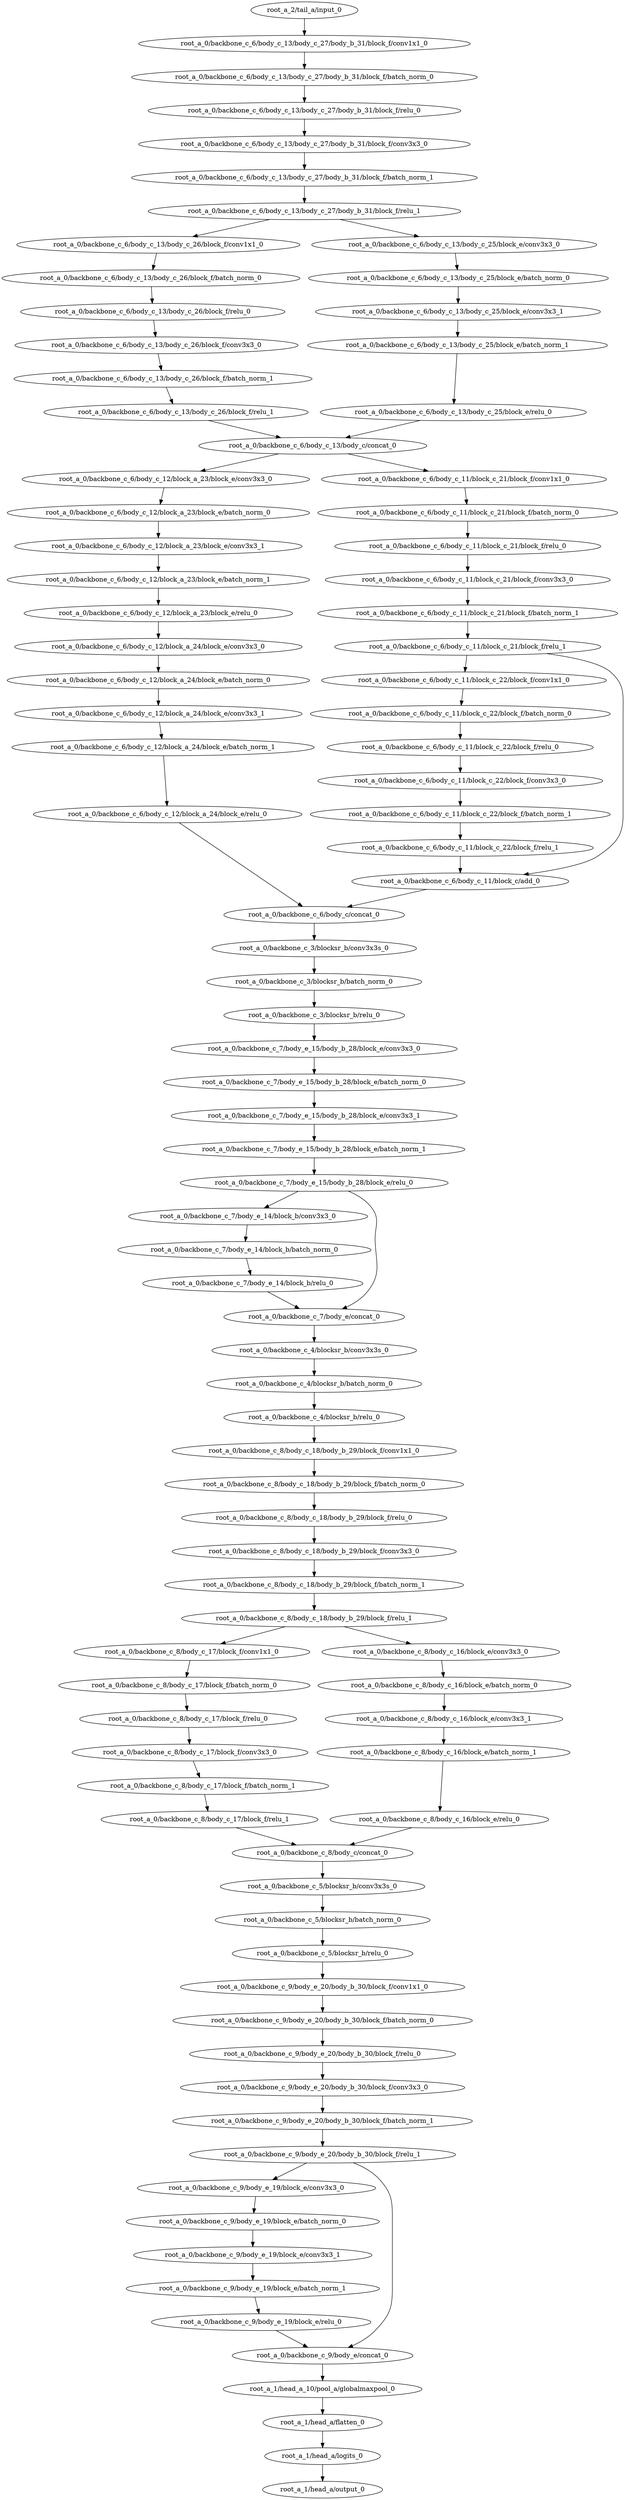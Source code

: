 digraph root_a {
	"root_a_2/tail_a/input_0"
	"root_a_0/backbone_c_6/body_c_13/body_c_27/body_b_31/block_f/conv1x1_0"
	"root_a_0/backbone_c_6/body_c_13/body_c_27/body_b_31/block_f/batch_norm_0"
	"root_a_0/backbone_c_6/body_c_13/body_c_27/body_b_31/block_f/relu_0"
	"root_a_0/backbone_c_6/body_c_13/body_c_27/body_b_31/block_f/conv3x3_0"
	"root_a_0/backbone_c_6/body_c_13/body_c_27/body_b_31/block_f/batch_norm_1"
	"root_a_0/backbone_c_6/body_c_13/body_c_27/body_b_31/block_f/relu_1"
	"root_a_0/backbone_c_6/body_c_13/body_c_26/block_f/conv1x1_0"
	"root_a_0/backbone_c_6/body_c_13/body_c_26/block_f/batch_norm_0"
	"root_a_0/backbone_c_6/body_c_13/body_c_26/block_f/relu_0"
	"root_a_0/backbone_c_6/body_c_13/body_c_26/block_f/conv3x3_0"
	"root_a_0/backbone_c_6/body_c_13/body_c_26/block_f/batch_norm_1"
	"root_a_0/backbone_c_6/body_c_13/body_c_26/block_f/relu_1"
	"root_a_0/backbone_c_6/body_c_13/body_c_25/block_e/conv3x3_0"
	"root_a_0/backbone_c_6/body_c_13/body_c_25/block_e/batch_norm_0"
	"root_a_0/backbone_c_6/body_c_13/body_c_25/block_e/conv3x3_1"
	"root_a_0/backbone_c_6/body_c_13/body_c_25/block_e/batch_norm_1"
	"root_a_0/backbone_c_6/body_c_13/body_c_25/block_e/relu_0"
	"root_a_0/backbone_c_6/body_c_13/body_c/concat_0"
	"root_a_0/backbone_c_6/body_c_12/block_a_23/block_e/conv3x3_0"
	"root_a_0/backbone_c_6/body_c_12/block_a_23/block_e/batch_norm_0"
	"root_a_0/backbone_c_6/body_c_12/block_a_23/block_e/conv3x3_1"
	"root_a_0/backbone_c_6/body_c_12/block_a_23/block_e/batch_norm_1"
	"root_a_0/backbone_c_6/body_c_12/block_a_23/block_e/relu_0"
	"root_a_0/backbone_c_6/body_c_12/block_a_24/block_e/conv3x3_0"
	"root_a_0/backbone_c_6/body_c_12/block_a_24/block_e/batch_norm_0"
	"root_a_0/backbone_c_6/body_c_12/block_a_24/block_e/conv3x3_1"
	"root_a_0/backbone_c_6/body_c_12/block_a_24/block_e/batch_norm_1"
	"root_a_0/backbone_c_6/body_c_12/block_a_24/block_e/relu_0"
	"root_a_0/backbone_c_6/body_c_11/block_c_21/block_f/conv1x1_0"
	"root_a_0/backbone_c_6/body_c_11/block_c_21/block_f/batch_norm_0"
	"root_a_0/backbone_c_6/body_c_11/block_c_21/block_f/relu_0"
	"root_a_0/backbone_c_6/body_c_11/block_c_21/block_f/conv3x3_0"
	"root_a_0/backbone_c_6/body_c_11/block_c_21/block_f/batch_norm_1"
	"root_a_0/backbone_c_6/body_c_11/block_c_21/block_f/relu_1"
	"root_a_0/backbone_c_6/body_c_11/block_c_22/block_f/conv1x1_0"
	"root_a_0/backbone_c_6/body_c_11/block_c_22/block_f/batch_norm_0"
	"root_a_0/backbone_c_6/body_c_11/block_c_22/block_f/relu_0"
	"root_a_0/backbone_c_6/body_c_11/block_c_22/block_f/conv3x3_0"
	"root_a_0/backbone_c_6/body_c_11/block_c_22/block_f/batch_norm_1"
	"root_a_0/backbone_c_6/body_c_11/block_c_22/block_f/relu_1"
	"root_a_0/backbone_c_6/body_c_11/block_c/add_0"
	"root_a_0/backbone_c_6/body_c/concat_0"
	"root_a_0/backbone_c_3/blocksr_b/conv3x3s_0"
	"root_a_0/backbone_c_3/blocksr_b/batch_norm_0"
	"root_a_0/backbone_c_3/blocksr_b/relu_0"
	"root_a_0/backbone_c_7/body_e_15/body_b_28/block_e/conv3x3_0"
	"root_a_0/backbone_c_7/body_e_15/body_b_28/block_e/batch_norm_0"
	"root_a_0/backbone_c_7/body_e_15/body_b_28/block_e/conv3x3_1"
	"root_a_0/backbone_c_7/body_e_15/body_b_28/block_e/batch_norm_1"
	"root_a_0/backbone_c_7/body_e_15/body_b_28/block_e/relu_0"
	"root_a_0/backbone_c_7/body_e_14/block_b/conv3x3_0"
	"root_a_0/backbone_c_7/body_e_14/block_b/batch_norm_0"
	"root_a_0/backbone_c_7/body_e_14/block_b/relu_0"
	"root_a_0/backbone_c_7/body_e/concat_0"
	"root_a_0/backbone_c_4/blocksr_b/conv3x3s_0"
	"root_a_0/backbone_c_4/blocksr_b/batch_norm_0"
	"root_a_0/backbone_c_4/blocksr_b/relu_0"
	"root_a_0/backbone_c_8/body_c_18/body_b_29/block_f/conv1x1_0"
	"root_a_0/backbone_c_8/body_c_18/body_b_29/block_f/batch_norm_0"
	"root_a_0/backbone_c_8/body_c_18/body_b_29/block_f/relu_0"
	"root_a_0/backbone_c_8/body_c_18/body_b_29/block_f/conv3x3_0"
	"root_a_0/backbone_c_8/body_c_18/body_b_29/block_f/batch_norm_1"
	"root_a_0/backbone_c_8/body_c_18/body_b_29/block_f/relu_1"
	"root_a_0/backbone_c_8/body_c_17/block_f/conv1x1_0"
	"root_a_0/backbone_c_8/body_c_17/block_f/batch_norm_0"
	"root_a_0/backbone_c_8/body_c_17/block_f/relu_0"
	"root_a_0/backbone_c_8/body_c_17/block_f/conv3x3_0"
	"root_a_0/backbone_c_8/body_c_17/block_f/batch_norm_1"
	"root_a_0/backbone_c_8/body_c_17/block_f/relu_1"
	"root_a_0/backbone_c_8/body_c_16/block_e/conv3x3_0"
	"root_a_0/backbone_c_8/body_c_16/block_e/batch_norm_0"
	"root_a_0/backbone_c_8/body_c_16/block_e/conv3x3_1"
	"root_a_0/backbone_c_8/body_c_16/block_e/batch_norm_1"
	"root_a_0/backbone_c_8/body_c_16/block_e/relu_0"
	"root_a_0/backbone_c_8/body_c/concat_0"
	"root_a_0/backbone_c_5/blocksr_b/conv3x3s_0"
	"root_a_0/backbone_c_5/blocksr_b/batch_norm_0"
	"root_a_0/backbone_c_5/blocksr_b/relu_0"
	"root_a_0/backbone_c_9/body_e_20/body_b_30/block_f/conv1x1_0"
	"root_a_0/backbone_c_9/body_e_20/body_b_30/block_f/batch_norm_0"
	"root_a_0/backbone_c_9/body_e_20/body_b_30/block_f/relu_0"
	"root_a_0/backbone_c_9/body_e_20/body_b_30/block_f/conv3x3_0"
	"root_a_0/backbone_c_9/body_e_20/body_b_30/block_f/batch_norm_1"
	"root_a_0/backbone_c_9/body_e_20/body_b_30/block_f/relu_1"
	"root_a_0/backbone_c_9/body_e_19/block_e/conv3x3_0"
	"root_a_0/backbone_c_9/body_e_19/block_e/batch_norm_0"
	"root_a_0/backbone_c_9/body_e_19/block_e/conv3x3_1"
	"root_a_0/backbone_c_9/body_e_19/block_e/batch_norm_1"
	"root_a_0/backbone_c_9/body_e_19/block_e/relu_0"
	"root_a_0/backbone_c_9/body_e/concat_0"
	"root_a_1/head_a_10/pool_a/globalmaxpool_0"
	"root_a_1/head_a/flatten_0"
	"root_a_1/head_a/logits_0"
	"root_a_1/head_a/output_0"

	"root_a_2/tail_a/input_0" -> "root_a_0/backbone_c_6/body_c_13/body_c_27/body_b_31/block_f/conv1x1_0"
	"root_a_0/backbone_c_6/body_c_13/body_c_27/body_b_31/block_f/conv1x1_0" -> "root_a_0/backbone_c_6/body_c_13/body_c_27/body_b_31/block_f/batch_norm_0"
	"root_a_0/backbone_c_6/body_c_13/body_c_27/body_b_31/block_f/batch_norm_0" -> "root_a_0/backbone_c_6/body_c_13/body_c_27/body_b_31/block_f/relu_0"
	"root_a_0/backbone_c_6/body_c_13/body_c_27/body_b_31/block_f/relu_0" -> "root_a_0/backbone_c_6/body_c_13/body_c_27/body_b_31/block_f/conv3x3_0"
	"root_a_0/backbone_c_6/body_c_13/body_c_27/body_b_31/block_f/conv3x3_0" -> "root_a_0/backbone_c_6/body_c_13/body_c_27/body_b_31/block_f/batch_norm_1"
	"root_a_0/backbone_c_6/body_c_13/body_c_27/body_b_31/block_f/batch_norm_1" -> "root_a_0/backbone_c_6/body_c_13/body_c_27/body_b_31/block_f/relu_1"
	"root_a_0/backbone_c_6/body_c_13/body_c_27/body_b_31/block_f/relu_1" -> "root_a_0/backbone_c_6/body_c_13/body_c_26/block_f/conv1x1_0"
	"root_a_0/backbone_c_6/body_c_13/body_c_26/block_f/conv1x1_0" -> "root_a_0/backbone_c_6/body_c_13/body_c_26/block_f/batch_norm_0"
	"root_a_0/backbone_c_6/body_c_13/body_c_26/block_f/batch_norm_0" -> "root_a_0/backbone_c_6/body_c_13/body_c_26/block_f/relu_0"
	"root_a_0/backbone_c_6/body_c_13/body_c_26/block_f/relu_0" -> "root_a_0/backbone_c_6/body_c_13/body_c_26/block_f/conv3x3_0"
	"root_a_0/backbone_c_6/body_c_13/body_c_26/block_f/conv3x3_0" -> "root_a_0/backbone_c_6/body_c_13/body_c_26/block_f/batch_norm_1"
	"root_a_0/backbone_c_6/body_c_13/body_c_26/block_f/batch_norm_1" -> "root_a_0/backbone_c_6/body_c_13/body_c_26/block_f/relu_1"
	"root_a_0/backbone_c_6/body_c_13/body_c_27/body_b_31/block_f/relu_1" -> "root_a_0/backbone_c_6/body_c_13/body_c_25/block_e/conv3x3_0"
	"root_a_0/backbone_c_6/body_c_13/body_c_25/block_e/conv3x3_0" -> "root_a_0/backbone_c_6/body_c_13/body_c_25/block_e/batch_norm_0"
	"root_a_0/backbone_c_6/body_c_13/body_c_25/block_e/batch_norm_0" -> "root_a_0/backbone_c_6/body_c_13/body_c_25/block_e/conv3x3_1"
	"root_a_0/backbone_c_6/body_c_13/body_c_25/block_e/conv3x3_1" -> "root_a_0/backbone_c_6/body_c_13/body_c_25/block_e/batch_norm_1"
	"root_a_0/backbone_c_6/body_c_13/body_c_25/block_e/batch_norm_1" -> "root_a_0/backbone_c_6/body_c_13/body_c_25/block_e/relu_0"
	"root_a_0/backbone_c_6/body_c_13/body_c_26/block_f/relu_1" -> "root_a_0/backbone_c_6/body_c_13/body_c/concat_0"
	"root_a_0/backbone_c_6/body_c_13/body_c_25/block_e/relu_0" -> "root_a_0/backbone_c_6/body_c_13/body_c/concat_0"
	"root_a_0/backbone_c_6/body_c_13/body_c/concat_0" -> "root_a_0/backbone_c_6/body_c_12/block_a_23/block_e/conv3x3_0"
	"root_a_0/backbone_c_6/body_c_12/block_a_23/block_e/conv3x3_0" -> "root_a_0/backbone_c_6/body_c_12/block_a_23/block_e/batch_norm_0"
	"root_a_0/backbone_c_6/body_c_12/block_a_23/block_e/batch_norm_0" -> "root_a_0/backbone_c_6/body_c_12/block_a_23/block_e/conv3x3_1"
	"root_a_0/backbone_c_6/body_c_12/block_a_23/block_e/conv3x3_1" -> "root_a_0/backbone_c_6/body_c_12/block_a_23/block_e/batch_norm_1"
	"root_a_0/backbone_c_6/body_c_12/block_a_23/block_e/batch_norm_1" -> "root_a_0/backbone_c_6/body_c_12/block_a_23/block_e/relu_0"
	"root_a_0/backbone_c_6/body_c_12/block_a_23/block_e/relu_0" -> "root_a_0/backbone_c_6/body_c_12/block_a_24/block_e/conv3x3_0"
	"root_a_0/backbone_c_6/body_c_12/block_a_24/block_e/conv3x3_0" -> "root_a_0/backbone_c_6/body_c_12/block_a_24/block_e/batch_norm_0"
	"root_a_0/backbone_c_6/body_c_12/block_a_24/block_e/batch_norm_0" -> "root_a_0/backbone_c_6/body_c_12/block_a_24/block_e/conv3x3_1"
	"root_a_0/backbone_c_6/body_c_12/block_a_24/block_e/conv3x3_1" -> "root_a_0/backbone_c_6/body_c_12/block_a_24/block_e/batch_norm_1"
	"root_a_0/backbone_c_6/body_c_12/block_a_24/block_e/batch_norm_1" -> "root_a_0/backbone_c_6/body_c_12/block_a_24/block_e/relu_0"
	"root_a_0/backbone_c_6/body_c_13/body_c/concat_0" -> "root_a_0/backbone_c_6/body_c_11/block_c_21/block_f/conv1x1_0"
	"root_a_0/backbone_c_6/body_c_11/block_c_21/block_f/conv1x1_0" -> "root_a_0/backbone_c_6/body_c_11/block_c_21/block_f/batch_norm_0"
	"root_a_0/backbone_c_6/body_c_11/block_c_21/block_f/batch_norm_0" -> "root_a_0/backbone_c_6/body_c_11/block_c_21/block_f/relu_0"
	"root_a_0/backbone_c_6/body_c_11/block_c_21/block_f/relu_0" -> "root_a_0/backbone_c_6/body_c_11/block_c_21/block_f/conv3x3_0"
	"root_a_0/backbone_c_6/body_c_11/block_c_21/block_f/conv3x3_0" -> "root_a_0/backbone_c_6/body_c_11/block_c_21/block_f/batch_norm_1"
	"root_a_0/backbone_c_6/body_c_11/block_c_21/block_f/batch_norm_1" -> "root_a_0/backbone_c_6/body_c_11/block_c_21/block_f/relu_1"
	"root_a_0/backbone_c_6/body_c_11/block_c_21/block_f/relu_1" -> "root_a_0/backbone_c_6/body_c_11/block_c_22/block_f/conv1x1_0"
	"root_a_0/backbone_c_6/body_c_11/block_c_22/block_f/conv1x1_0" -> "root_a_0/backbone_c_6/body_c_11/block_c_22/block_f/batch_norm_0"
	"root_a_0/backbone_c_6/body_c_11/block_c_22/block_f/batch_norm_0" -> "root_a_0/backbone_c_6/body_c_11/block_c_22/block_f/relu_0"
	"root_a_0/backbone_c_6/body_c_11/block_c_22/block_f/relu_0" -> "root_a_0/backbone_c_6/body_c_11/block_c_22/block_f/conv3x3_0"
	"root_a_0/backbone_c_6/body_c_11/block_c_22/block_f/conv3x3_0" -> "root_a_0/backbone_c_6/body_c_11/block_c_22/block_f/batch_norm_1"
	"root_a_0/backbone_c_6/body_c_11/block_c_22/block_f/batch_norm_1" -> "root_a_0/backbone_c_6/body_c_11/block_c_22/block_f/relu_1"
	"root_a_0/backbone_c_6/body_c_11/block_c_21/block_f/relu_1" -> "root_a_0/backbone_c_6/body_c_11/block_c/add_0"
	"root_a_0/backbone_c_6/body_c_11/block_c_22/block_f/relu_1" -> "root_a_0/backbone_c_6/body_c_11/block_c/add_0"
	"root_a_0/backbone_c_6/body_c_12/block_a_24/block_e/relu_0" -> "root_a_0/backbone_c_6/body_c/concat_0"
	"root_a_0/backbone_c_6/body_c_11/block_c/add_0" -> "root_a_0/backbone_c_6/body_c/concat_0"
	"root_a_0/backbone_c_6/body_c/concat_0" -> "root_a_0/backbone_c_3/blocksr_b/conv3x3s_0"
	"root_a_0/backbone_c_3/blocksr_b/conv3x3s_0" -> "root_a_0/backbone_c_3/blocksr_b/batch_norm_0"
	"root_a_0/backbone_c_3/blocksr_b/batch_norm_0" -> "root_a_0/backbone_c_3/blocksr_b/relu_0"
	"root_a_0/backbone_c_3/blocksr_b/relu_0" -> "root_a_0/backbone_c_7/body_e_15/body_b_28/block_e/conv3x3_0"
	"root_a_0/backbone_c_7/body_e_15/body_b_28/block_e/conv3x3_0" -> "root_a_0/backbone_c_7/body_e_15/body_b_28/block_e/batch_norm_0"
	"root_a_0/backbone_c_7/body_e_15/body_b_28/block_e/batch_norm_0" -> "root_a_0/backbone_c_7/body_e_15/body_b_28/block_e/conv3x3_1"
	"root_a_0/backbone_c_7/body_e_15/body_b_28/block_e/conv3x3_1" -> "root_a_0/backbone_c_7/body_e_15/body_b_28/block_e/batch_norm_1"
	"root_a_0/backbone_c_7/body_e_15/body_b_28/block_e/batch_norm_1" -> "root_a_0/backbone_c_7/body_e_15/body_b_28/block_e/relu_0"
	"root_a_0/backbone_c_7/body_e_15/body_b_28/block_e/relu_0" -> "root_a_0/backbone_c_7/body_e_14/block_b/conv3x3_0"
	"root_a_0/backbone_c_7/body_e_14/block_b/conv3x3_0" -> "root_a_0/backbone_c_7/body_e_14/block_b/batch_norm_0"
	"root_a_0/backbone_c_7/body_e_14/block_b/batch_norm_0" -> "root_a_0/backbone_c_7/body_e_14/block_b/relu_0"
	"root_a_0/backbone_c_7/body_e_15/body_b_28/block_e/relu_0" -> "root_a_0/backbone_c_7/body_e/concat_0"
	"root_a_0/backbone_c_7/body_e_14/block_b/relu_0" -> "root_a_0/backbone_c_7/body_e/concat_0"
	"root_a_0/backbone_c_7/body_e/concat_0" -> "root_a_0/backbone_c_4/blocksr_b/conv3x3s_0"
	"root_a_0/backbone_c_4/blocksr_b/conv3x3s_0" -> "root_a_0/backbone_c_4/blocksr_b/batch_norm_0"
	"root_a_0/backbone_c_4/blocksr_b/batch_norm_0" -> "root_a_0/backbone_c_4/blocksr_b/relu_0"
	"root_a_0/backbone_c_4/blocksr_b/relu_0" -> "root_a_0/backbone_c_8/body_c_18/body_b_29/block_f/conv1x1_0"
	"root_a_0/backbone_c_8/body_c_18/body_b_29/block_f/conv1x1_0" -> "root_a_0/backbone_c_8/body_c_18/body_b_29/block_f/batch_norm_0"
	"root_a_0/backbone_c_8/body_c_18/body_b_29/block_f/batch_norm_0" -> "root_a_0/backbone_c_8/body_c_18/body_b_29/block_f/relu_0"
	"root_a_0/backbone_c_8/body_c_18/body_b_29/block_f/relu_0" -> "root_a_0/backbone_c_8/body_c_18/body_b_29/block_f/conv3x3_0"
	"root_a_0/backbone_c_8/body_c_18/body_b_29/block_f/conv3x3_0" -> "root_a_0/backbone_c_8/body_c_18/body_b_29/block_f/batch_norm_1"
	"root_a_0/backbone_c_8/body_c_18/body_b_29/block_f/batch_norm_1" -> "root_a_0/backbone_c_8/body_c_18/body_b_29/block_f/relu_1"
	"root_a_0/backbone_c_8/body_c_18/body_b_29/block_f/relu_1" -> "root_a_0/backbone_c_8/body_c_17/block_f/conv1x1_0"
	"root_a_0/backbone_c_8/body_c_17/block_f/conv1x1_0" -> "root_a_0/backbone_c_8/body_c_17/block_f/batch_norm_0"
	"root_a_0/backbone_c_8/body_c_17/block_f/batch_norm_0" -> "root_a_0/backbone_c_8/body_c_17/block_f/relu_0"
	"root_a_0/backbone_c_8/body_c_17/block_f/relu_0" -> "root_a_0/backbone_c_8/body_c_17/block_f/conv3x3_0"
	"root_a_0/backbone_c_8/body_c_17/block_f/conv3x3_0" -> "root_a_0/backbone_c_8/body_c_17/block_f/batch_norm_1"
	"root_a_0/backbone_c_8/body_c_17/block_f/batch_norm_1" -> "root_a_0/backbone_c_8/body_c_17/block_f/relu_1"
	"root_a_0/backbone_c_8/body_c_18/body_b_29/block_f/relu_1" -> "root_a_0/backbone_c_8/body_c_16/block_e/conv3x3_0"
	"root_a_0/backbone_c_8/body_c_16/block_e/conv3x3_0" -> "root_a_0/backbone_c_8/body_c_16/block_e/batch_norm_0"
	"root_a_0/backbone_c_8/body_c_16/block_e/batch_norm_0" -> "root_a_0/backbone_c_8/body_c_16/block_e/conv3x3_1"
	"root_a_0/backbone_c_8/body_c_16/block_e/conv3x3_1" -> "root_a_0/backbone_c_8/body_c_16/block_e/batch_norm_1"
	"root_a_0/backbone_c_8/body_c_16/block_e/batch_norm_1" -> "root_a_0/backbone_c_8/body_c_16/block_e/relu_0"
	"root_a_0/backbone_c_8/body_c_17/block_f/relu_1" -> "root_a_0/backbone_c_8/body_c/concat_0"
	"root_a_0/backbone_c_8/body_c_16/block_e/relu_0" -> "root_a_0/backbone_c_8/body_c/concat_0"
	"root_a_0/backbone_c_8/body_c/concat_0" -> "root_a_0/backbone_c_5/blocksr_b/conv3x3s_0"
	"root_a_0/backbone_c_5/blocksr_b/conv3x3s_0" -> "root_a_0/backbone_c_5/blocksr_b/batch_norm_0"
	"root_a_0/backbone_c_5/blocksr_b/batch_norm_0" -> "root_a_0/backbone_c_5/blocksr_b/relu_0"
	"root_a_0/backbone_c_5/blocksr_b/relu_0" -> "root_a_0/backbone_c_9/body_e_20/body_b_30/block_f/conv1x1_0"
	"root_a_0/backbone_c_9/body_e_20/body_b_30/block_f/conv1x1_0" -> "root_a_0/backbone_c_9/body_e_20/body_b_30/block_f/batch_norm_0"
	"root_a_0/backbone_c_9/body_e_20/body_b_30/block_f/batch_norm_0" -> "root_a_0/backbone_c_9/body_e_20/body_b_30/block_f/relu_0"
	"root_a_0/backbone_c_9/body_e_20/body_b_30/block_f/relu_0" -> "root_a_0/backbone_c_9/body_e_20/body_b_30/block_f/conv3x3_0"
	"root_a_0/backbone_c_9/body_e_20/body_b_30/block_f/conv3x3_0" -> "root_a_0/backbone_c_9/body_e_20/body_b_30/block_f/batch_norm_1"
	"root_a_0/backbone_c_9/body_e_20/body_b_30/block_f/batch_norm_1" -> "root_a_0/backbone_c_9/body_e_20/body_b_30/block_f/relu_1"
	"root_a_0/backbone_c_9/body_e_20/body_b_30/block_f/relu_1" -> "root_a_0/backbone_c_9/body_e_19/block_e/conv3x3_0"
	"root_a_0/backbone_c_9/body_e_19/block_e/conv3x3_0" -> "root_a_0/backbone_c_9/body_e_19/block_e/batch_norm_0"
	"root_a_0/backbone_c_9/body_e_19/block_e/batch_norm_0" -> "root_a_0/backbone_c_9/body_e_19/block_e/conv3x3_1"
	"root_a_0/backbone_c_9/body_e_19/block_e/conv3x3_1" -> "root_a_0/backbone_c_9/body_e_19/block_e/batch_norm_1"
	"root_a_0/backbone_c_9/body_e_19/block_e/batch_norm_1" -> "root_a_0/backbone_c_9/body_e_19/block_e/relu_0"
	"root_a_0/backbone_c_9/body_e_20/body_b_30/block_f/relu_1" -> "root_a_0/backbone_c_9/body_e/concat_0"
	"root_a_0/backbone_c_9/body_e_19/block_e/relu_0" -> "root_a_0/backbone_c_9/body_e/concat_0"
	"root_a_0/backbone_c_9/body_e/concat_0" -> "root_a_1/head_a_10/pool_a/globalmaxpool_0"
	"root_a_1/head_a_10/pool_a/globalmaxpool_0" -> "root_a_1/head_a/flatten_0"
	"root_a_1/head_a/flatten_0" -> "root_a_1/head_a/logits_0"
	"root_a_1/head_a/logits_0" -> "root_a_1/head_a/output_0"

}